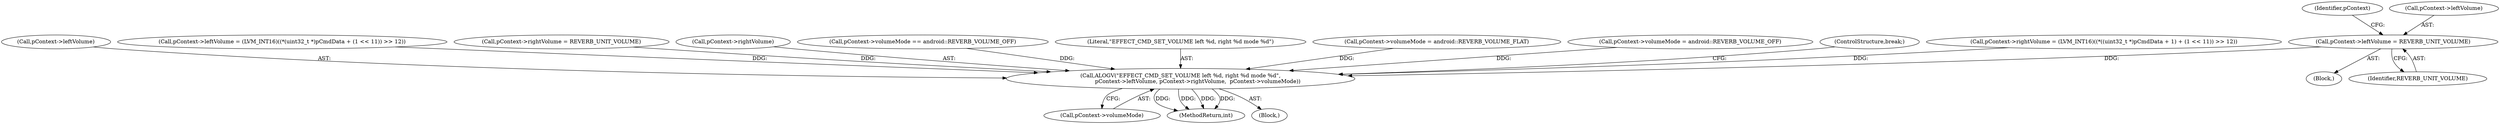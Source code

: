 digraph "0_Android_f490fc335772a9b14e78997486f4a572b0594c04_0@pointer" {
"1000646" [label="(Call,pContext->leftVolume = REVERB_UNIT_VOLUME)"];
"1000661" [label="(Call,ALOGV(\"EFFECT_CMD_SET_VOLUME left %d, right %d mode %d\",\n                    pContext->leftVolume, pContext->rightVolume,  pContext->volumeMode))"];
"1000645" [label="(Block,)"];
"1000663" [label="(Call,pContext->leftVolume)"];
"1000580" [label="(Call,pContext->leftVolume = (LVM_INT16)((*(uint32_t *)pCmdData + (1 << 11)) >> 12))"];
"1000669" [label="(Call,pContext->volumeMode)"];
"1000651" [label="(Call,pContext->rightVolume = REVERB_UNIT_VOLUME)"];
"1000653" [label="(Identifier,pContext)"];
"1000647" [label="(Call,pContext->leftVolume)"];
"1000685" [label="(MethodReturn,int)"];
"1000646" [label="(Call,pContext->leftVolume = REVERB_UNIT_VOLUME)"];
"1000666" [label="(Call,pContext->rightVolume)"];
"1000633" [label="(Call,pContext->volumeMode == android::REVERB_VOLUME_OFF)"];
"1000662" [label="(Literal,\"EFFECT_CMD_SET_VOLUME left %d, right %d mode %d\")"];
"1000639" [label="(Call,pContext->volumeMode = android::REVERB_VOLUME_FLAT)"];
"1000656" [label="(Call,pContext->volumeMode = android::REVERB_VOLUME_OFF)"];
"1000661" [label="(Call,ALOGV(\"EFFECT_CMD_SET_VOLUME left %d, right %d mode %d\",\n                    pContext->leftVolume, pContext->rightVolume,  pContext->volumeMode))"];
"1000672" [label="(ControlStructure,break;)"];
"1000596" [label="(Call,pContext->rightVolume = (LVM_INT16)((*((uint32_t *)pCmdData + 1) + (1 << 11)) >> 12))"];
"1000650" [label="(Identifier,REVERB_UNIT_VOLUME)"];
"1000137" [label="(Block,)"];
"1000646" -> "1000645"  [label="AST: "];
"1000646" -> "1000650"  [label="CFG: "];
"1000647" -> "1000646"  [label="AST: "];
"1000650" -> "1000646"  [label="AST: "];
"1000653" -> "1000646"  [label="CFG: "];
"1000646" -> "1000661"  [label="DDG: "];
"1000661" -> "1000137"  [label="AST: "];
"1000661" -> "1000669"  [label="CFG: "];
"1000662" -> "1000661"  [label="AST: "];
"1000663" -> "1000661"  [label="AST: "];
"1000666" -> "1000661"  [label="AST: "];
"1000669" -> "1000661"  [label="AST: "];
"1000672" -> "1000661"  [label="CFG: "];
"1000661" -> "1000685"  [label="DDG: "];
"1000661" -> "1000685"  [label="DDG: "];
"1000661" -> "1000685"  [label="DDG: "];
"1000661" -> "1000685"  [label="DDG: "];
"1000580" -> "1000661"  [label="DDG: "];
"1000596" -> "1000661"  [label="DDG: "];
"1000651" -> "1000661"  [label="DDG: "];
"1000639" -> "1000661"  [label="DDG: "];
"1000656" -> "1000661"  [label="DDG: "];
"1000633" -> "1000661"  [label="DDG: "];
}
